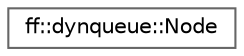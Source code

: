 digraph "类继承关系图"
{
 // LATEX_PDF_SIZE
  bgcolor="transparent";
  edge [fontname=Helvetica,fontsize=10,labelfontname=Helvetica,labelfontsize=10];
  node [fontname=Helvetica,fontsize=10,shape=box,height=0.2,width=0.4];
  rankdir="LR";
  Node0 [id="Node000000",label="ff::dynqueue::Node",height=0.2,width=0.4,color="grey40", fillcolor="white", style="filled",URL="$structff_1_1dynqueue_1_1_node.html",tooltip=" "];
}
